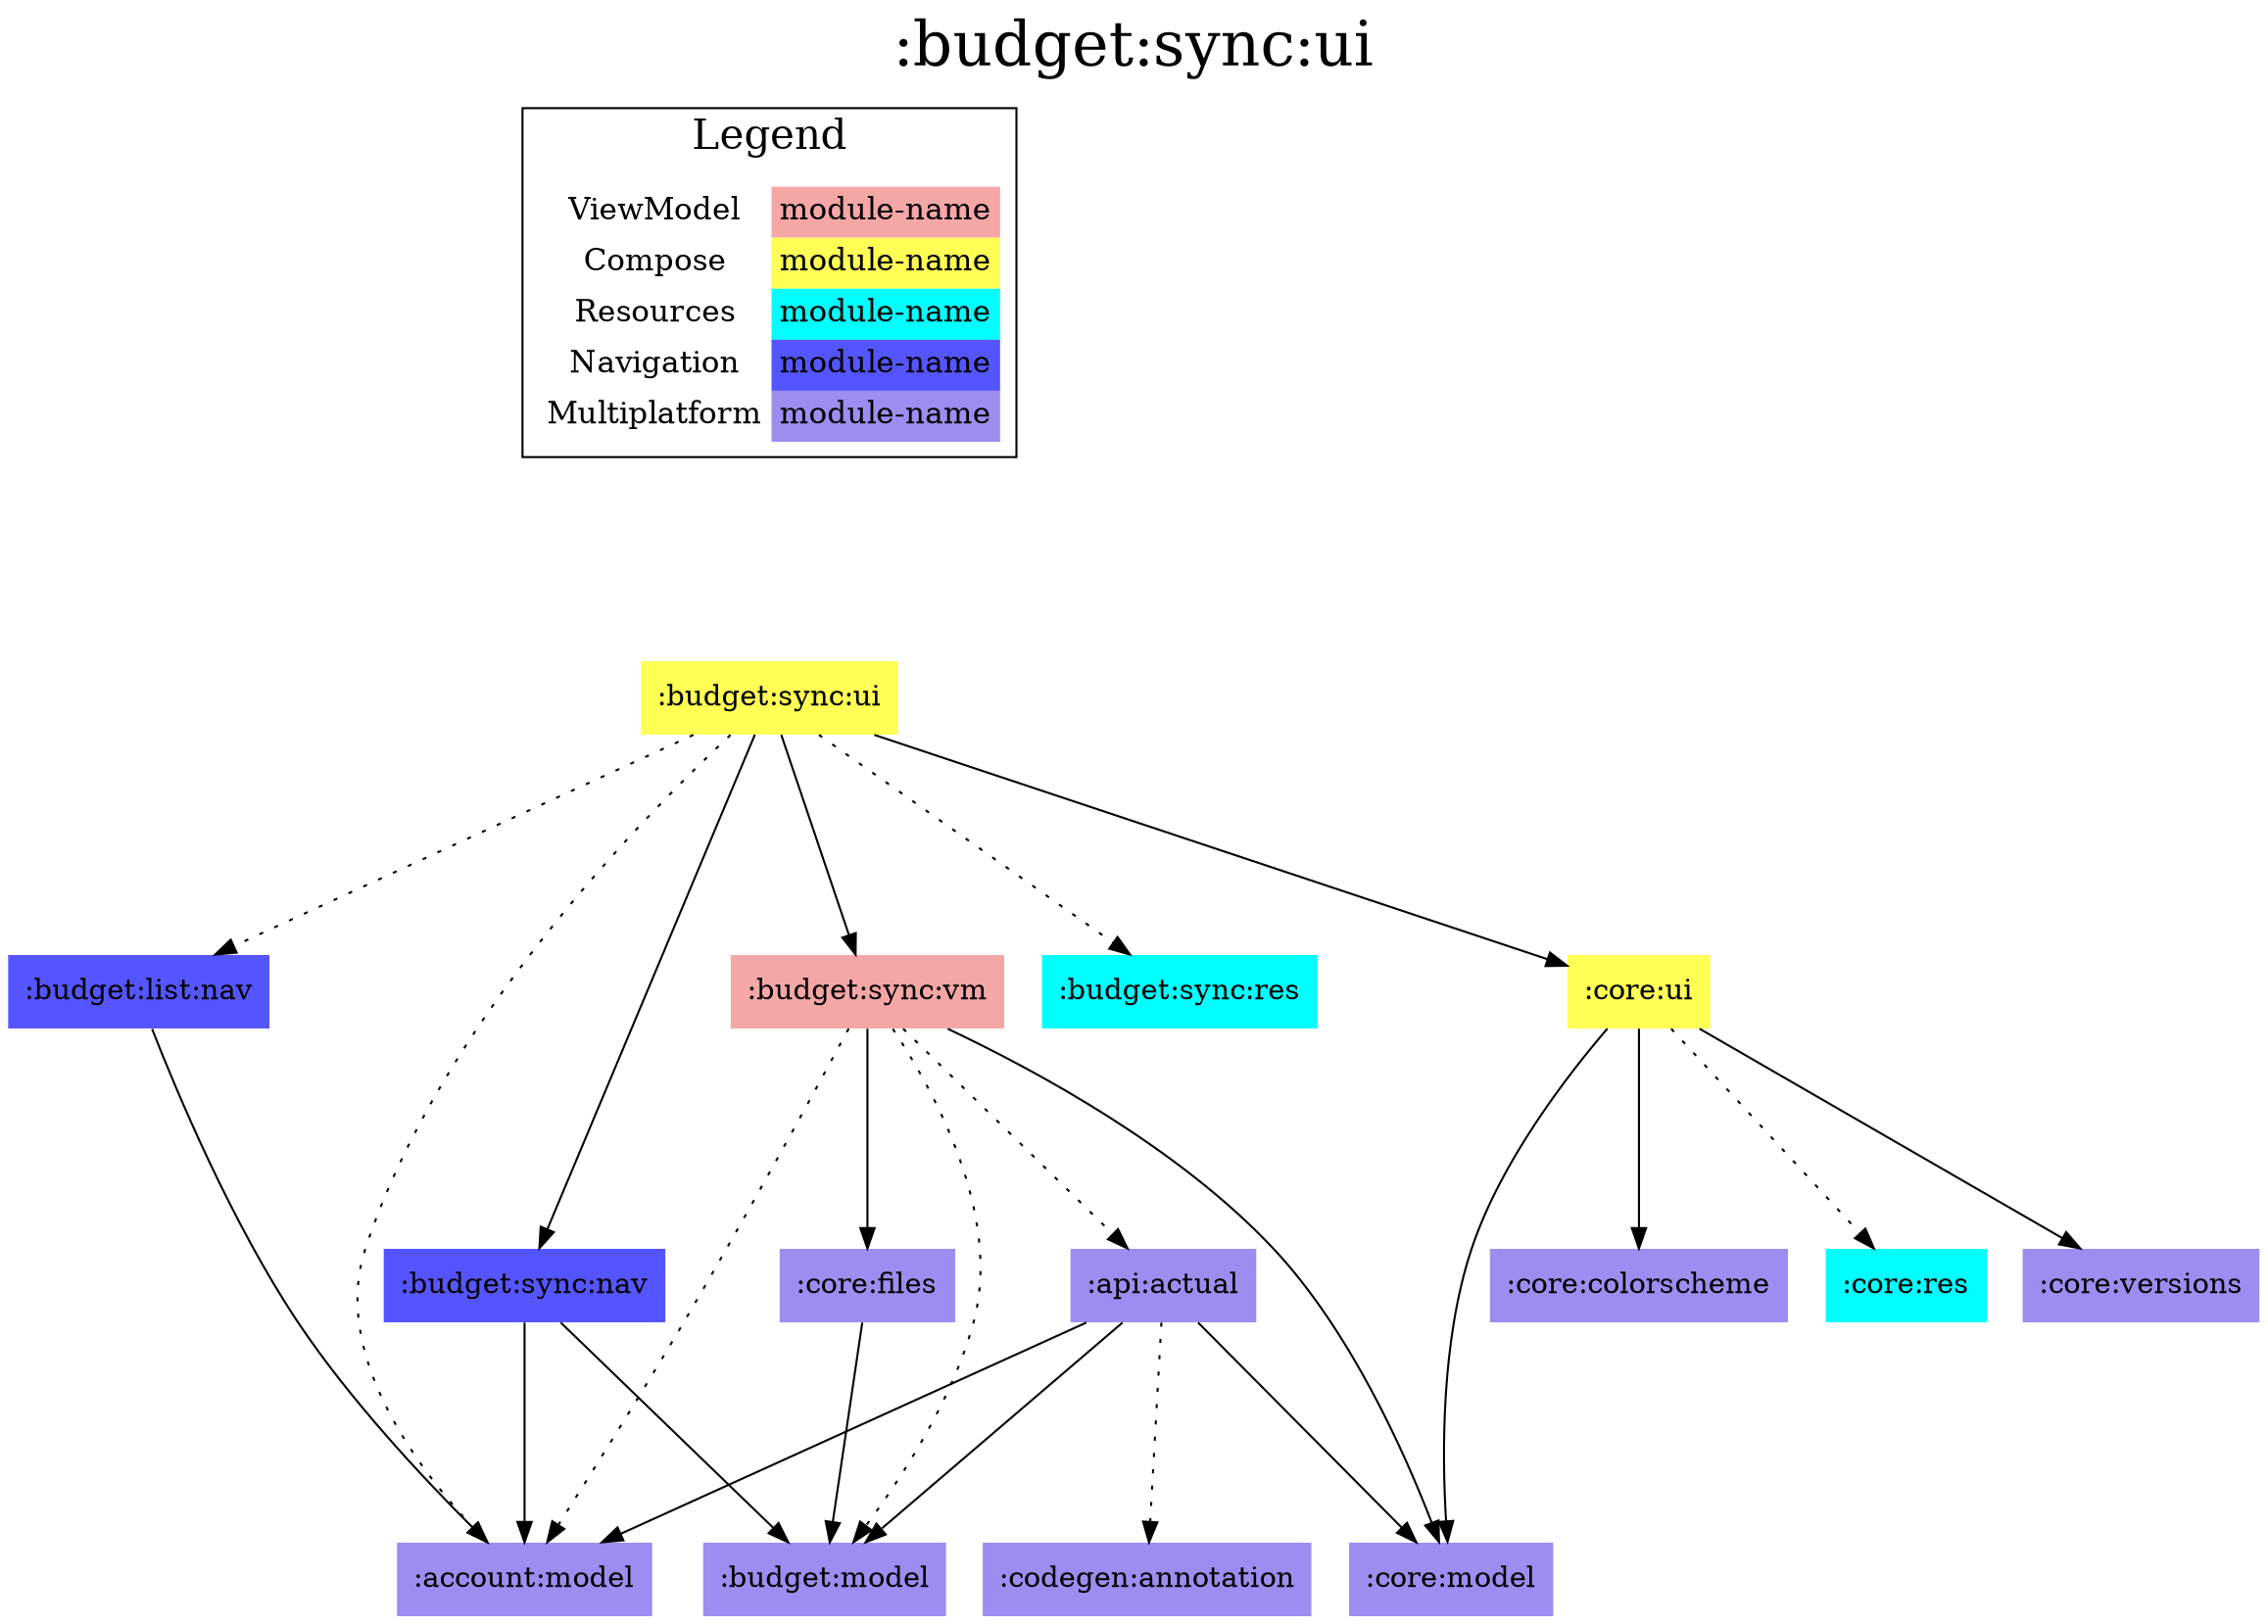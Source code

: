 digraph {
edge ["dir"="forward"]
graph ["dpi"="100","label"=":budget:sync:ui","labelloc"="t","fontsize"="30","ranksep"="1.5","rankdir"="TB"]
node ["style"="filled"]
":account:model" ["fillcolor"="#9D8DF1","shape"="none"]
":api:actual" ["fillcolor"="#9D8DF1","shape"="none"]
":budget:list:nav" ["fillcolor"="#5555FF","shape"="none"]
":budget:model" ["fillcolor"="#9D8DF1","shape"="none"]
":budget:sync:nav" ["fillcolor"="#5555FF","shape"="none"]
":budget:sync:res" ["fillcolor"="#00FFFF","shape"="none"]
":budget:sync:ui" ["fillcolor"="#FFFF55","shape"="none"]
":budget:sync:vm" ["fillcolor"="#F5A6A6","shape"="none"]
":codegen:annotation" ["fillcolor"="#9D8DF1","shape"="none"]
":core:colorscheme" ["fillcolor"="#9D8DF1","shape"="none"]
":core:files" ["fillcolor"="#9D8DF1","shape"="none"]
":core:model" ["fillcolor"="#9D8DF1","shape"="none"]
":core:res" ["fillcolor"="#00FFFF","shape"="none"]
":core:ui" ["fillcolor"="#FFFF55","shape"="none"]
":core:versions" ["fillcolor"="#9D8DF1","shape"="none"]
{
edge ["dir"="none"]
graph ["rank"="same"]
}
":api:actual" -> ":account:model"
":api:actual" -> ":budget:model"
":api:actual" -> ":codegen:annotation" ["style"="dotted"]
":api:actual" -> ":core:model"
":budget:list:nav" -> ":account:model"
":budget:sync:nav" -> ":account:model"
":budget:sync:nav" -> ":budget:model"
":budget:sync:ui" -> ":account:model" ["style"="dotted"]
":budget:sync:ui" -> ":budget:list:nav" ["style"="dotted"]
":budget:sync:ui" -> ":budget:sync:nav"
":budget:sync:ui" -> ":budget:sync:res" ["style"="dotted"]
":budget:sync:ui" -> ":budget:sync:vm"
":budget:sync:ui" -> ":core:ui"
":budget:sync:vm" -> ":account:model" ["style"="dotted"]
":budget:sync:vm" -> ":api:actual" ["style"="dotted"]
":budget:sync:vm" -> ":budget:model" ["style"="dotted"]
":budget:sync:vm" -> ":core:files"
":budget:sync:vm" -> ":core:model"
":core:files" -> ":budget:model"
":core:ui" -> ":core:colorscheme"
":core:ui" -> ":core:model"
":core:ui" -> ":core:res" ["style"="dotted"]
":core:ui" -> ":core:versions"
subgraph "cluster_legend" {
edge ["dir"="none"]
graph ["label"="Legend","fontsize"="20"]
"Legend" ["style"="filled","fillcolor"="#FFFFFF","shape"="none","margin"="0","fontsize"="15","label"=<
<TABLE BORDER="0" CELLBORDER="0" CELLSPACING="0" CELLPADDING="4">
<TR><TD>ViewModel</TD><TD BGCOLOR="#F5A6A6">module-name</TD></TR>
<TR><TD>Compose</TD><TD BGCOLOR="#FFFF55">module-name</TD></TR>
<TR><TD>Resources</TD><TD BGCOLOR="#00FFFF">module-name</TD></TR>
<TR><TD>Navigation</TD><TD BGCOLOR="#5555FF">module-name</TD></TR>
<TR><TD>Multiplatform</TD><TD BGCOLOR="#9D8DF1">module-name</TD></TR>
</TABLE>
>]
} -> ":budget:sync:ui" ["style"="invis"]
}
